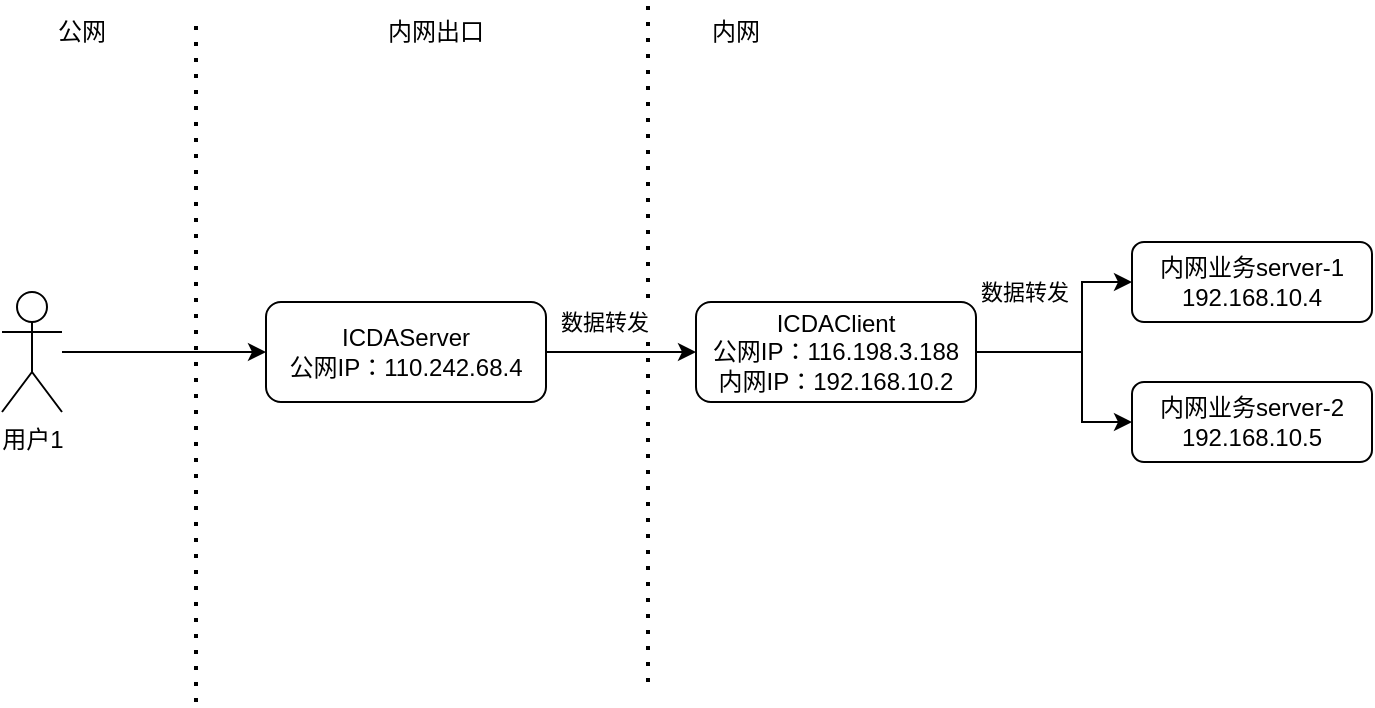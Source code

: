 <mxfile version="21.2.2" type="github" pages="2">
  <diagram id="C5RBs43oDa-KdzZeNtuy" name="Page-1">
    <mxGraphModel dx="1143" dy="648" grid="1" gridSize="10" guides="1" tooltips="1" connect="1" arrows="1" fold="1" page="1" pageScale="1" pageWidth="827" pageHeight="1169" math="0" shadow="0">
      <root>
        <mxCell id="WIyWlLk6GJQsqaUBKTNV-0" />
        <mxCell id="WIyWlLk6GJQsqaUBKTNV-1" parent="WIyWlLk6GJQsqaUBKTNV-0" />
        <mxCell id="nTqg5RGJuCzNT9uh4TaG-5" value="" style="endArrow=none;dashed=1;html=1;dashPattern=1 3;strokeWidth=2;rounded=0;" parent="WIyWlLk6GJQsqaUBKTNV-1" edge="1">
          <mxGeometry width="50" height="50" relative="1" as="geometry">
            <mxPoint x="423" y="520" as="sourcePoint" />
            <mxPoint x="423" y="180" as="targetPoint" />
          </mxGeometry>
        </mxCell>
        <mxCell id="nTqg5RGJuCzNT9uh4TaG-6" value="" style="endArrow=none;dashed=1;html=1;dashPattern=1 3;strokeWidth=2;rounded=0;" parent="WIyWlLk6GJQsqaUBKTNV-1" edge="1">
          <mxGeometry width="50" height="50" relative="1" as="geometry">
            <mxPoint x="197" y="530" as="sourcePoint" />
            <mxPoint x="197" y="190" as="targetPoint" />
          </mxGeometry>
        </mxCell>
        <mxCell id="nTqg5RGJuCzNT9uh4TaG-7" value="公网" style="text;html=1;strokeColor=none;fillColor=none;align=center;verticalAlign=middle;whiteSpace=wrap;rounded=0;" parent="WIyWlLk6GJQsqaUBKTNV-1" vertex="1">
          <mxGeometry x="110" y="180" width="60" height="30" as="geometry" />
        </mxCell>
        <mxCell id="nTqg5RGJuCzNT9uh4TaG-8" value="内网" style="text;html=1;strokeColor=none;fillColor=none;align=center;verticalAlign=middle;whiteSpace=wrap;rounded=0;" parent="WIyWlLk6GJQsqaUBKTNV-1" vertex="1">
          <mxGeometry x="437" y="180" width="60" height="30" as="geometry" />
        </mxCell>
        <mxCell id="nTqg5RGJuCzNT9uh4TaG-9" value="内网业务server-1&lt;br&gt;192.168.10.4" style="rounded=1;whiteSpace=wrap;html=1;" parent="WIyWlLk6GJQsqaUBKTNV-1" vertex="1">
          <mxGeometry x="665" y="300" width="120" height="40" as="geometry" />
        </mxCell>
        <mxCell id="nTqg5RGJuCzNT9uh4TaG-10" value="内网业务server-2&lt;br&gt;192.168.10.5" style="rounded=1;whiteSpace=wrap;html=1;" parent="WIyWlLk6GJQsqaUBKTNV-1" vertex="1">
          <mxGeometry x="665" y="370" width="120" height="40" as="geometry" />
        </mxCell>
        <mxCell id="nTqg5RGJuCzNT9uh4TaG-22" style="edgeStyle=orthogonalEdgeStyle;rounded=0;orthogonalLoop=1;jettySize=auto;html=1;" parent="WIyWlLk6GJQsqaUBKTNV-1" source="nTqg5RGJuCzNT9uh4TaG-12" target="nTqg5RGJuCzNT9uh4TaG-9" edge="1">
          <mxGeometry relative="1" as="geometry">
            <Array as="points">
              <mxPoint x="640" y="355" />
              <mxPoint x="640" y="320" />
            </Array>
          </mxGeometry>
        </mxCell>
        <mxCell id="nTqg5RGJuCzNT9uh4TaG-23" style="edgeStyle=orthogonalEdgeStyle;rounded=0;orthogonalLoop=1;jettySize=auto;html=1;entryX=0;entryY=0.5;entryDx=0;entryDy=0;" parent="WIyWlLk6GJQsqaUBKTNV-1" source="nTqg5RGJuCzNT9uh4TaG-12" target="nTqg5RGJuCzNT9uh4TaG-10" edge="1">
          <mxGeometry relative="1" as="geometry">
            <Array as="points">
              <mxPoint x="640" y="355" />
              <mxPoint x="640" y="390" />
            </Array>
          </mxGeometry>
        </mxCell>
        <mxCell id="nTqg5RGJuCzNT9uh4TaG-25" value="数据转发" style="edgeLabel;html=1;align=center;verticalAlign=middle;resizable=0;points=[];" parent="nTqg5RGJuCzNT9uh4TaG-23" vertex="1" connectable="0">
          <mxGeometry x="-0.709" relative="1" as="geometry">
            <mxPoint x="7" y="-30" as="offset" />
          </mxGeometry>
        </mxCell>
        <mxCell id="nTqg5RGJuCzNT9uh4TaG-12" value="ICDAClient&lt;br&gt;公网IP：116.198.3.188&lt;br&gt;内网IP：192.168.10.2" style="rounded=1;whiteSpace=wrap;html=1;" parent="WIyWlLk6GJQsqaUBKTNV-1" vertex="1">
          <mxGeometry x="447" y="330" width="140" height="50" as="geometry" />
        </mxCell>
        <mxCell id="nTqg5RGJuCzNT9uh4TaG-21" style="edgeStyle=orthogonalEdgeStyle;rounded=0;orthogonalLoop=1;jettySize=auto;html=1;" parent="WIyWlLk6GJQsqaUBKTNV-1" source="nTqg5RGJuCzNT9uh4TaG-13" target="nTqg5RGJuCzNT9uh4TaG-12" edge="1">
          <mxGeometry relative="1" as="geometry" />
        </mxCell>
        <mxCell id="nTqg5RGJuCzNT9uh4TaG-24" value="数据转发" style="edgeLabel;html=1;align=center;verticalAlign=middle;resizable=0;points=[];" parent="nTqg5RGJuCzNT9uh4TaG-21" vertex="1" connectable="0">
          <mxGeometry x="-0.239" y="3" relative="1" as="geometry">
            <mxPoint y="-12" as="offset" />
          </mxGeometry>
        </mxCell>
        <mxCell id="nTqg5RGJuCzNT9uh4TaG-13" value="ICDAServer&lt;br&gt;公网IP：110.242.68.4" style="rounded=1;whiteSpace=wrap;html=1;" parent="WIyWlLk6GJQsqaUBKTNV-1" vertex="1">
          <mxGeometry x="232" y="330" width="140" height="50" as="geometry" />
        </mxCell>
        <mxCell id="nTqg5RGJuCzNT9uh4TaG-14" value="内网出口" style="text;html=1;strokeColor=none;fillColor=none;align=center;verticalAlign=middle;whiteSpace=wrap;rounded=0;" parent="WIyWlLk6GJQsqaUBKTNV-1" vertex="1">
          <mxGeometry x="247" y="180" width="140" height="30" as="geometry" />
        </mxCell>
        <mxCell id="nTqg5RGJuCzNT9uh4TaG-20" style="edgeStyle=orthogonalEdgeStyle;rounded=0;orthogonalLoop=1;jettySize=auto;html=1;" parent="WIyWlLk6GJQsqaUBKTNV-1" source="nTqg5RGJuCzNT9uh4TaG-15" target="nTqg5RGJuCzNT9uh4TaG-13" edge="1">
          <mxGeometry relative="1" as="geometry" />
        </mxCell>
        <mxCell id="nTqg5RGJuCzNT9uh4TaG-15" value="用户1" style="shape=umlActor;verticalLabelPosition=bottom;verticalAlign=top;html=1;outlineConnect=0;" parent="WIyWlLk6GJQsqaUBKTNV-1" vertex="1">
          <mxGeometry x="100" y="325" width="30" height="60" as="geometry" />
        </mxCell>
      </root>
    </mxGraphModel>
  </diagram>
  <diagram id="cAv-Rj86SlhY96U09nxX" name="第 2 页">
    <mxGraphModel dx="1039" dy="589" grid="1" gridSize="10" guides="1" tooltips="1" connect="1" arrows="1" fold="1" page="1" pageScale="1" pageWidth="827" pageHeight="1169" math="0" shadow="0">
      <root>
        <mxCell id="0" />
        <mxCell id="1" parent="0" />
        <mxCell id="uEVatpgAaktyn4IdKIA6-1" value="frpc&lt;br&gt;&lt;div&gt;type = http&lt;/div&gt;&lt;div&gt;local_ip = 0.0.0.0&lt;/div&gt;&lt;div&gt;local_port = 8080&lt;/div&gt;&lt;div&gt;custom_domains = test05.testtest05.com&lt;/div&gt;" style="rounded=0;whiteSpace=wrap;html=1;" vertex="1" parent="1">
          <mxGeometry x="170" y="400" width="230" height="110" as="geometry" />
        </mxCell>
        <mxCell id="uEVatpgAaktyn4IdKIA6-2" value="frps&lt;br&gt;vhost_http_port = 8080" style="rounded=0;whiteSpace=wrap;html=1;" vertex="1" parent="1">
          <mxGeometry x="274" y="280" width="140" height="60" as="geometry" />
        </mxCell>
        <mxCell id="uEVatpgAaktyn4IdKIA6-3" value="localhost&lt;br&gt;0.0.0.0:8080" style="rounded=0;whiteSpace=wrap;html=1;" vertex="1" parent="1">
          <mxGeometry x="490" y="400" width="140" height="60" as="geometry" />
        </mxCell>
        <mxCell id="uEVatpgAaktyn4IdKIA6-5" style="edgeStyle=orthogonalEdgeStyle;rounded=0;orthogonalLoop=1;jettySize=auto;html=1;entryX=0;entryY=0.5;entryDx=0;entryDy=0;" edge="1" parent="1" source="uEVatpgAaktyn4IdKIA6-4" target="uEVatpgAaktyn4IdKIA6-2">
          <mxGeometry relative="1" as="geometry" />
        </mxCell>
        <mxCell id="uEVatpgAaktyn4IdKIA6-6" value="http://test05.testtest05.com:8008/" style="edgeLabel;html=1;align=center;verticalAlign=middle;resizable=0;points=[];" vertex="1" connectable="0" parent="uEVatpgAaktyn4IdKIA6-5">
          <mxGeometry x="0.006" y="-2" relative="1" as="geometry">
            <mxPoint as="offset" />
          </mxGeometry>
        </mxCell>
        <mxCell id="uEVatpgAaktyn4IdKIA6-4" value="Actor" style="shape=umlActor;verticalLabelPosition=bottom;verticalAlign=top;html=1;outlineConnect=0;" vertex="1" parent="1">
          <mxGeometry x="30" y="280" width="30" height="60" as="geometry" />
        </mxCell>
      </root>
    </mxGraphModel>
  </diagram>
</mxfile>
